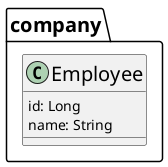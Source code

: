 {
  "sha1": "d4h51i0o9hc94y0xjjqmt8p2ji17u1e",
  "insertion": {
    "when": "2024-06-01T09:03:02.489Z",
    "url": "https://forum.plantuml.net/16899/how-to-change-font-size-of-package-name",
    "user": "plantuml@gmail.com"
  }
}
@startuml
skinparam classFontSize 20
skinparam packageFontSize 20
package company {
    class Employee {
        id: Long
        name: String
    }
}
@enduml
